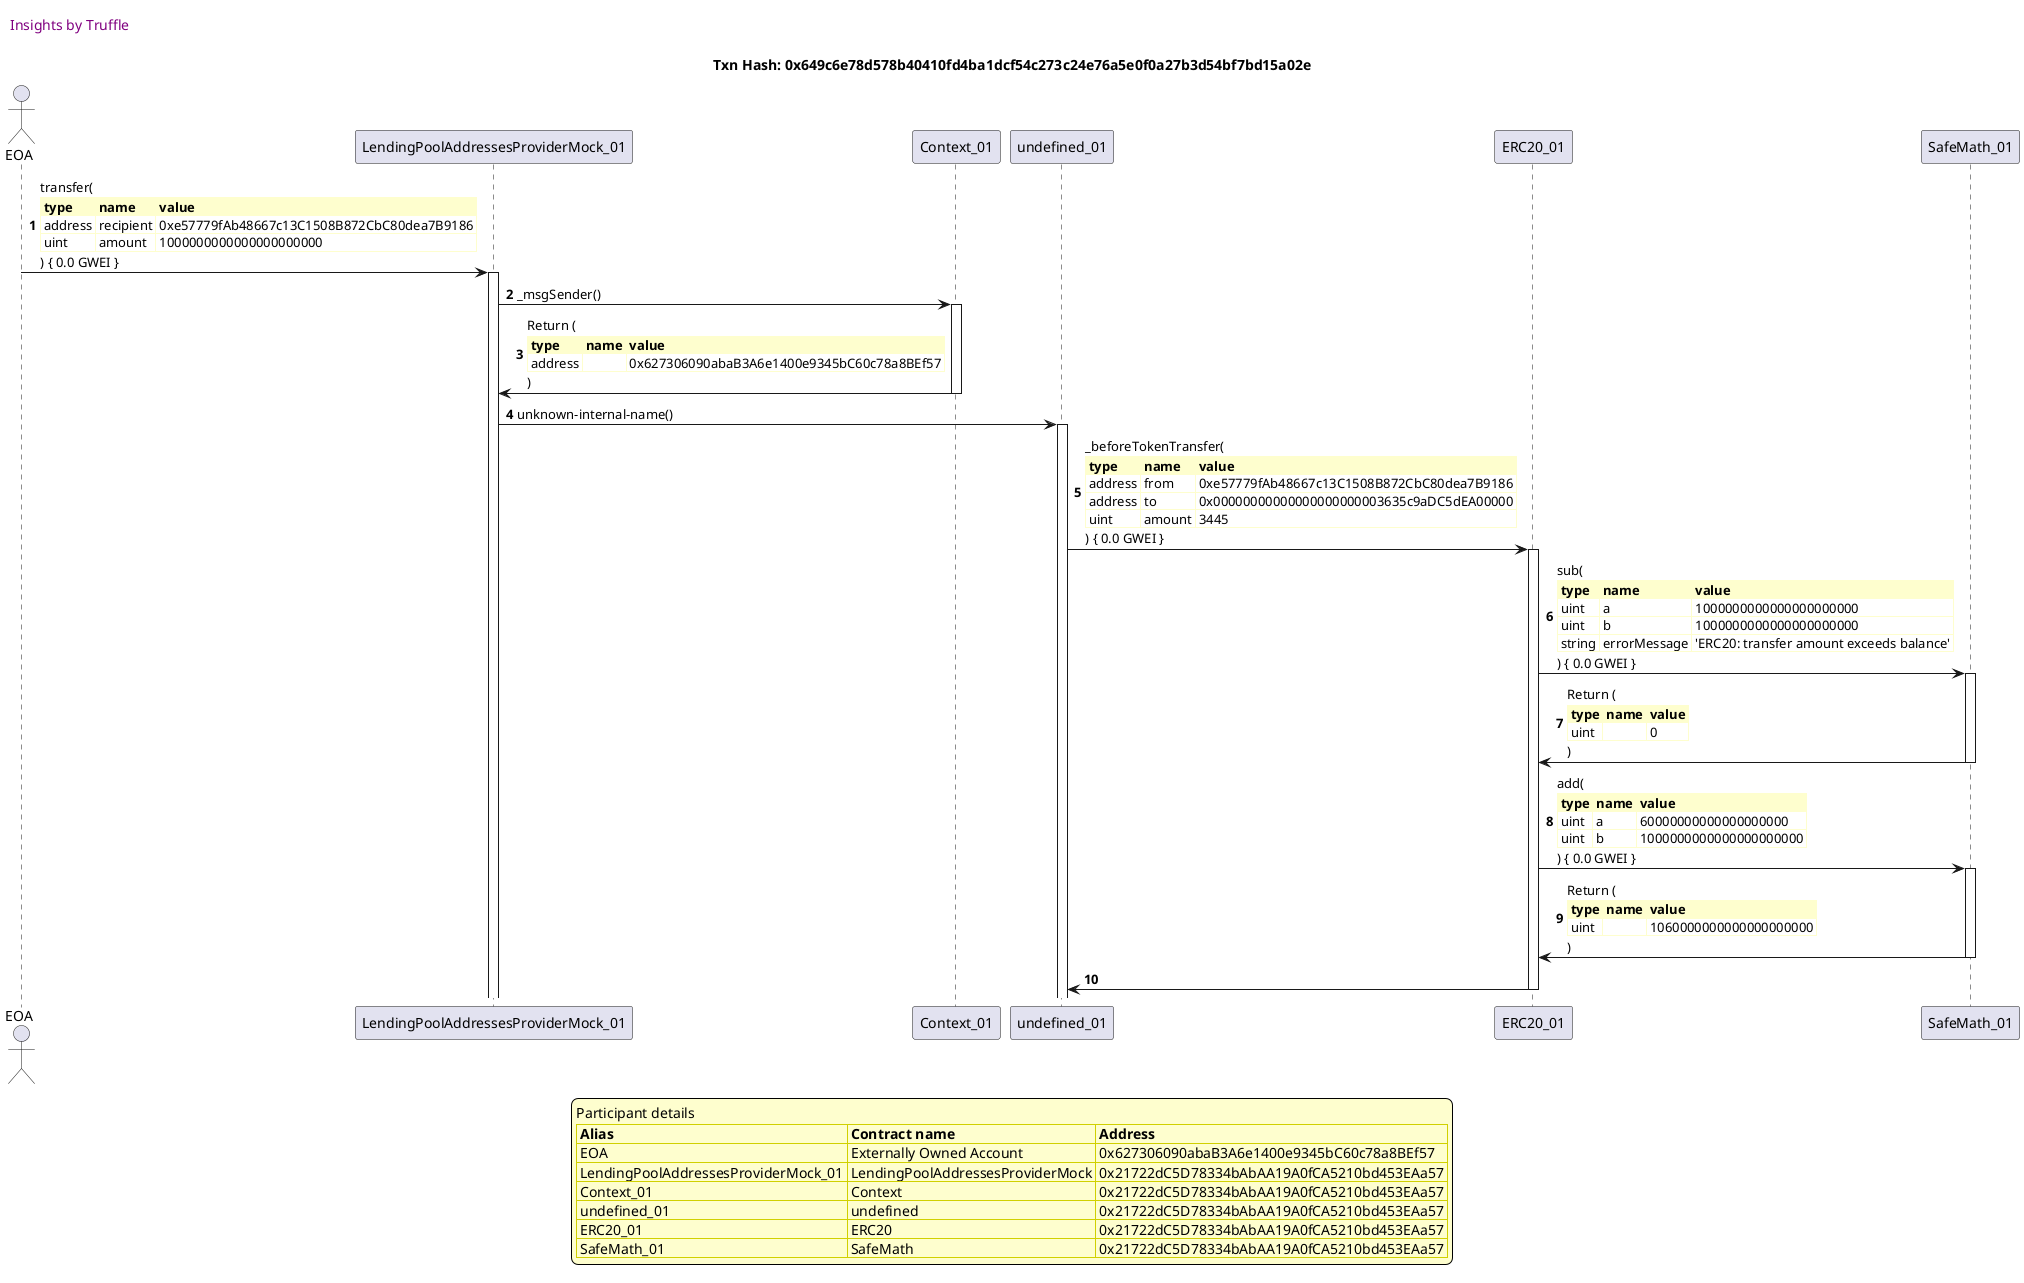 

@startuml

autonumber
skinparam legendBackgroundColor #FEFECE

<style>
      header {
        HorizontalAlignment left
        FontColor purple
        FontSize 14
        Padding 10
      }
    </style>

header Insights by Truffle

title Txn Hash: 0x649c6e78d578b40410fd4ba1dcf54c273c24e76a5e0f0a27b3d54bf7bd15a02e


actor EOA as "EOA"
participant LendingPoolAddressesProviderMock_01 as "LendingPoolAddressesProviderMock_01"
participant Context_01 as "Context_01"
participant undefined_01 as "undefined_01"
participant ERC20_01 as "ERC20_01"
participant SafeMath_01 as "SafeMath_01"

"EOA" -> "LendingPoolAddressesProviderMock_01" ++: transfer(\n\
<#FEFECE,#FEFECE>|= type |= name |= value |\n\
| address | recipient | 0xe57779fAb48667c13C1508B872CbC80dea7B9186 |\n\
| uint | amount | 1000000000000000000000 |\n\
) { 0.0 GWEI }
"LendingPoolAddressesProviderMock_01" -> "Context_01" ++: _msgSender()
"Context_01" -> "LendingPoolAddressesProviderMock_01" --: Return (\n\
<#FEFECE,#FEFECE>|= type |= name |= value |\n\
| address |  | 0x627306090abaB3A6e1400e9345bC60c78a8BEf57 |\n\
)
"LendingPoolAddressesProviderMock_01" -> "undefined_01" ++: unknown-internal-name()
"undefined_01" -> "ERC20_01" ++: _beforeTokenTransfer(\n\
<#FEFECE,#FEFECE>|= type |= name |= value |\n\
| address | from | 0xe57779fAb48667c13C1508B872CbC80dea7B9186 |\n\
| address | to | 0x00000000000000000000003635c9aDC5dEA00000 |\n\
| uint | amount | 3445 |\n\
) { 0.0 GWEI }
"ERC20_01" -> "SafeMath_01" ++: sub(\n\
<#FEFECE,#FEFECE>|= type |= name |= value |\n\
| uint | a | 1000000000000000000000 |\n\
| uint | b | 1000000000000000000000 |\n\
| string | errorMessage | 'ERC20: transfer amount exceeds balance' |\n\
) { 0.0 GWEI }
"SafeMath_01" -> "ERC20_01" --: Return (\n\
<#FEFECE,#FEFECE>|= type |= name |= value |\n\
| uint |  | 0 |\n\
)
"ERC20_01" -> "SafeMath_01" ++: add(\n\
<#FEFECE,#FEFECE>|= type |= name |= value |\n\
| uint | a | 60000000000000000000 |\n\
| uint | b | 1000000000000000000000 |\n\
) { 0.0 GWEI }
"SafeMath_01" -> "ERC20_01" --: Return (\n\
<#FEFECE,#FEFECE>|= type |= name |= value |\n\
| uint |  | 1060000000000000000000 |\n\
)
"ERC20_01" -> "undefined_01" --: 

legend
Participant details
<#FEFECE,#D0D000>|= Alias |= Contract name |= Address |
<#FEFECE>| EOA | Externally Owned Account | 0x627306090abaB3A6e1400e9345bC60c78a8BEf57 |
<#FEFECE>| LendingPoolAddressesProviderMock_01 | LendingPoolAddressesProviderMock | 0x21722dC5D78334bAbAA19A0fCA5210bd453EAa57 |
<#FEFECE>| Context_01 | Context | 0x21722dC5D78334bAbAA19A0fCA5210bd453EAa57 |
<#FEFECE>| undefined_01 | undefined | 0x21722dC5D78334bAbAA19A0fCA5210bd453EAa57 |
<#FEFECE>| ERC20_01 | ERC20 | 0x21722dC5D78334bAbAA19A0fCA5210bd453EAa57 |
<#FEFECE>| SafeMath_01 | SafeMath | 0x21722dC5D78334bAbAA19A0fCA5210bd453EAa57 |
endlegend

@enduml
